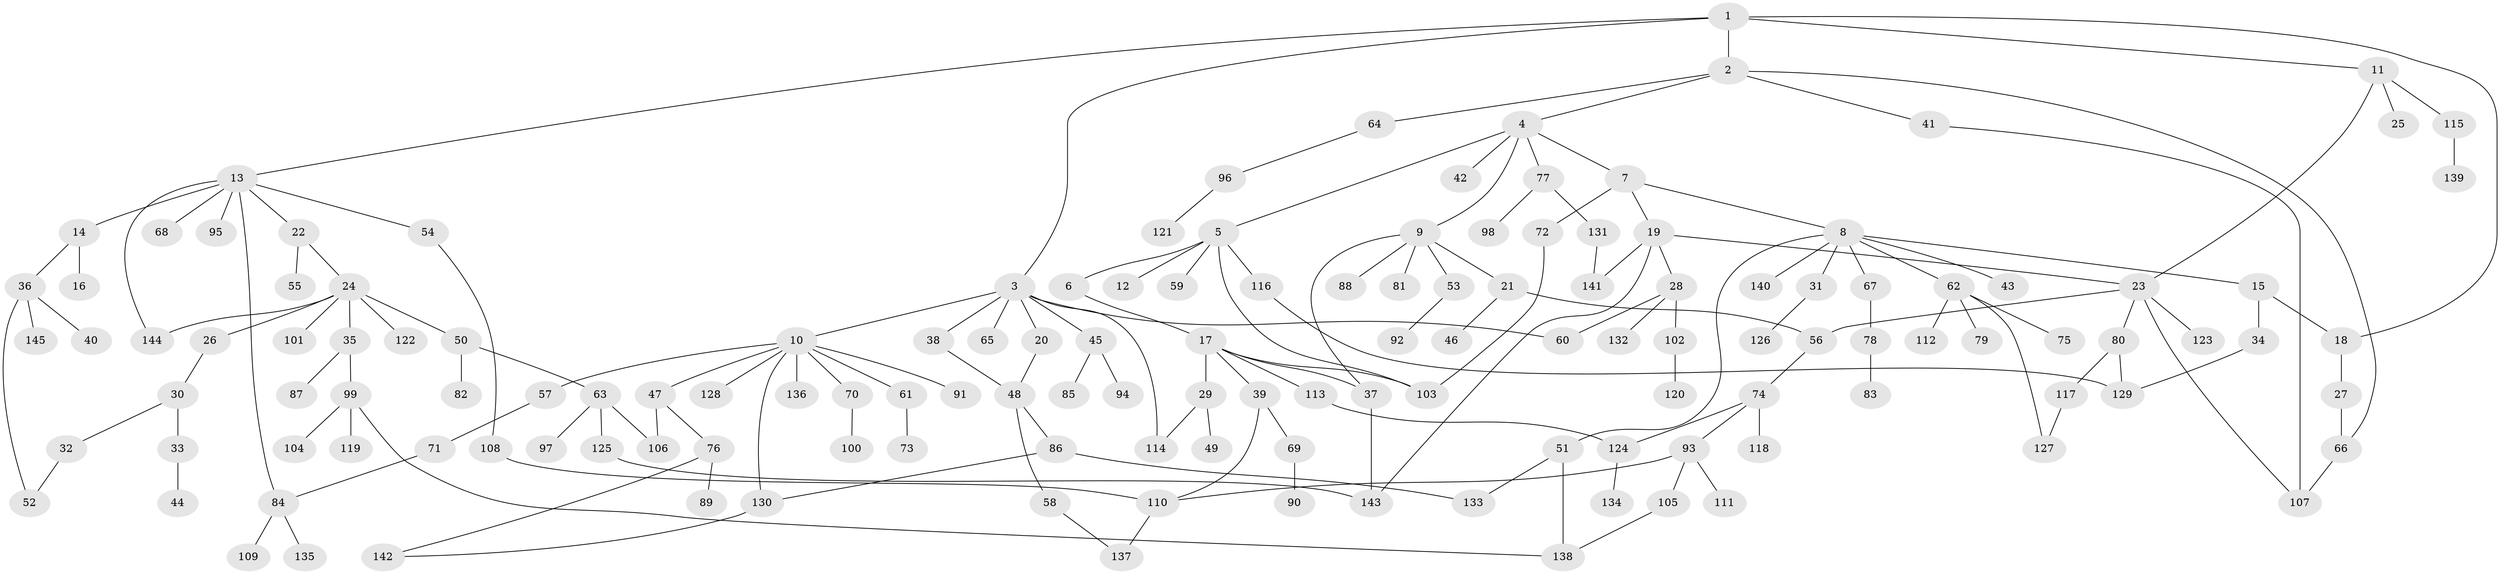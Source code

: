 // coarse degree distribution, {7: 0.045454545454545456, 5: 0.13636363636363635, 4: 0.09090909090909091, 2: 0.3181818181818182, 6: 0.045454545454545456, 3: 0.22727272727272727, 1: 0.13636363636363635}
// Generated by graph-tools (version 1.1) at 2025/48/03/04/25 22:48:46]
// undirected, 145 vertices, 175 edges
graph export_dot {
  node [color=gray90,style=filled];
  1;
  2;
  3;
  4;
  5;
  6;
  7;
  8;
  9;
  10;
  11;
  12;
  13;
  14;
  15;
  16;
  17;
  18;
  19;
  20;
  21;
  22;
  23;
  24;
  25;
  26;
  27;
  28;
  29;
  30;
  31;
  32;
  33;
  34;
  35;
  36;
  37;
  38;
  39;
  40;
  41;
  42;
  43;
  44;
  45;
  46;
  47;
  48;
  49;
  50;
  51;
  52;
  53;
  54;
  55;
  56;
  57;
  58;
  59;
  60;
  61;
  62;
  63;
  64;
  65;
  66;
  67;
  68;
  69;
  70;
  71;
  72;
  73;
  74;
  75;
  76;
  77;
  78;
  79;
  80;
  81;
  82;
  83;
  84;
  85;
  86;
  87;
  88;
  89;
  90;
  91;
  92;
  93;
  94;
  95;
  96;
  97;
  98;
  99;
  100;
  101;
  102;
  103;
  104;
  105;
  106;
  107;
  108;
  109;
  110;
  111;
  112;
  113;
  114;
  115;
  116;
  117;
  118;
  119;
  120;
  121;
  122;
  123;
  124;
  125;
  126;
  127;
  128;
  129;
  130;
  131;
  132;
  133;
  134;
  135;
  136;
  137;
  138;
  139;
  140;
  141;
  142;
  143;
  144;
  145;
  1 -- 2;
  1 -- 3;
  1 -- 11;
  1 -- 13;
  1 -- 18;
  2 -- 4;
  2 -- 41;
  2 -- 64;
  2 -- 66;
  3 -- 10;
  3 -- 20;
  3 -- 38;
  3 -- 45;
  3 -- 60;
  3 -- 65;
  3 -- 114;
  4 -- 5;
  4 -- 7;
  4 -- 9;
  4 -- 42;
  4 -- 77;
  5 -- 6;
  5 -- 12;
  5 -- 59;
  5 -- 103;
  5 -- 116;
  6 -- 17;
  7 -- 8;
  7 -- 19;
  7 -- 72;
  8 -- 15;
  8 -- 31;
  8 -- 43;
  8 -- 51;
  8 -- 62;
  8 -- 67;
  8 -- 140;
  9 -- 21;
  9 -- 37;
  9 -- 53;
  9 -- 81;
  9 -- 88;
  10 -- 47;
  10 -- 57;
  10 -- 61;
  10 -- 70;
  10 -- 91;
  10 -- 128;
  10 -- 130;
  10 -- 136;
  11 -- 25;
  11 -- 115;
  11 -- 23;
  13 -- 14;
  13 -- 22;
  13 -- 54;
  13 -- 68;
  13 -- 84;
  13 -- 95;
  13 -- 144;
  14 -- 16;
  14 -- 36;
  15 -- 18;
  15 -- 34;
  17 -- 29;
  17 -- 39;
  17 -- 113;
  17 -- 37;
  17 -- 103;
  18 -- 27;
  19 -- 23;
  19 -- 28;
  19 -- 141;
  19 -- 143;
  20 -- 48;
  21 -- 46;
  21 -- 56;
  22 -- 24;
  22 -- 55;
  23 -- 56;
  23 -- 80;
  23 -- 123;
  23 -- 107;
  24 -- 26;
  24 -- 35;
  24 -- 50;
  24 -- 101;
  24 -- 122;
  24 -- 144;
  26 -- 30;
  27 -- 66;
  28 -- 102;
  28 -- 132;
  28 -- 60;
  29 -- 49;
  29 -- 114;
  30 -- 32;
  30 -- 33;
  31 -- 126;
  32 -- 52;
  33 -- 44;
  34 -- 129;
  35 -- 87;
  35 -- 99;
  36 -- 40;
  36 -- 145;
  36 -- 52;
  37 -- 143;
  38 -- 48;
  39 -- 69;
  39 -- 110;
  41 -- 107;
  45 -- 85;
  45 -- 94;
  47 -- 76;
  47 -- 106;
  48 -- 58;
  48 -- 86;
  50 -- 63;
  50 -- 82;
  51 -- 133;
  51 -- 138;
  53 -- 92;
  54 -- 108;
  56 -- 74;
  57 -- 71;
  58 -- 137;
  61 -- 73;
  62 -- 75;
  62 -- 79;
  62 -- 112;
  62 -- 127;
  63 -- 97;
  63 -- 125;
  63 -- 106;
  64 -- 96;
  66 -- 107;
  67 -- 78;
  69 -- 90;
  70 -- 100;
  71 -- 84;
  72 -- 103;
  74 -- 93;
  74 -- 118;
  74 -- 124;
  76 -- 89;
  76 -- 142;
  77 -- 98;
  77 -- 131;
  78 -- 83;
  80 -- 117;
  80 -- 129;
  84 -- 109;
  84 -- 135;
  86 -- 133;
  86 -- 130;
  93 -- 105;
  93 -- 111;
  93 -- 110;
  96 -- 121;
  99 -- 104;
  99 -- 119;
  99 -- 138;
  102 -- 120;
  105 -- 138;
  108 -- 110;
  110 -- 137;
  113 -- 124;
  115 -- 139;
  116 -- 129;
  117 -- 127;
  124 -- 134;
  125 -- 143;
  130 -- 142;
  131 -- 141;
}

